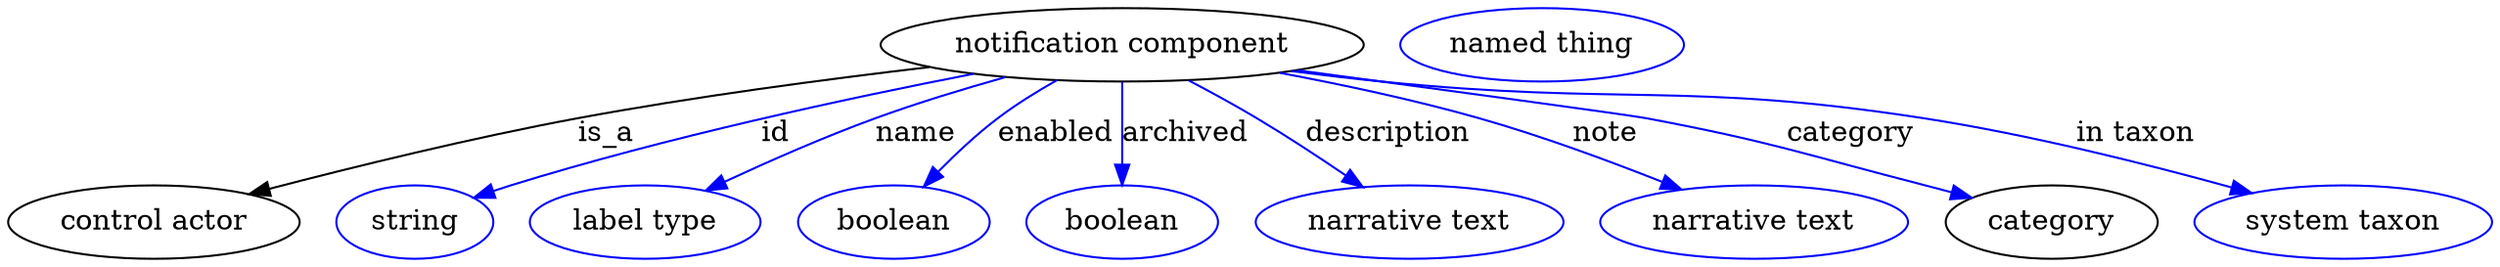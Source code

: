 digraph {
	graph [bb="0,0,1215.3,123"];
	node [label="\N"];
	"notification component"	 [height=0.5,
		label="notification component",
		pos="545.49,105",
		width=3.2858];
	"control actor"	 [height=0.5,
		pos="71.494,18",
		width=1.9859];
	"notification component" -> "control actor"	 [label=is_a,
		lp="293.49,61.5",
		pos="e,119.93,31.42 449.37,94.483 398.64,88.305 335.47,79.619 279.49,69 228.43,59.312 171.11,44.997 129.59,33.997"];
	id	 [color=blue,
		height=0.5,
		label=string,
		pos="199.49,18",
		width=1.0652];
	"notification component" -> id	 [color=blue,
		label=id,
		lp="367.49,61.5",
		pos="e,228.65,29.735 469.59,91.157 408.57,79.155 321.05,59.961 246.49,36 243.76,35.123 240.96,34.175 238.15,33.188",
		style=solid];
	name	 [color=blue,
		height=0.5,
		label="label type",
		pos="312.49,18",
		width=1.5707];
	"notification component" -> name	 [color=blue,
		label=name,
		lp="444.49,61.5",
		pos="e,342.91,33.234 486.79,89.305 466.83,83.5 444.51,76.493 424.49,69 399.92,59.799 373.14,47.687 351.94,37.576",
		style=solid];
	enabled	 [color=blue,
		height=0.5,
		label=boolean,
		pos="433.49,18",
		width=1.2999];
	"notification component" -> enabled	 [color=blue,
		label=enabled,
		lp="512.99,61.5",
		pos="e,448.6,35.179 512.53,87.587 503.15,82.098 493.14,75.704 484.49,69 474.39,61.169 464.23,51.473 455.67,42.645",
		style=solid];
	archived	 [color=blue,
		height=0.5,
		label=boolean,
		pos="545.49,18",
		width=1.2999];
	"notification component" -> archived	 [color=blue,
		label=archived,
		lp="576.99,61.5",
		pos="e,545.49,36.003 545.49,86.974 545.49,75.192 545.49,59.561 545.49,46.158",
		style=solid];
	description	 [color=blue,
		height=0.5,
		label="narrative text",
		pos="685.49,18",
		width=2.0943];
	"notification component" -> description	 [color=blue,
		label=description,
		lp="676.49,61.5",
		pos="e,662.29,35.25 579.67,87.626 590.33,81.944 602.03,75.434 612.49,69 626.4,60.445 641.26,50.267 653.92,41.262",
		style=solid];
	note	 [color=blue,
		height=0.5,
		label="narrative text",
		pos="854.49,18",
		width=2.0943];
	"notification component" -> note	 [color=blue,
		label=note,
		lp="782.49,61.5",
		pos="e,818.07,33.832 625.02,91.608 655.47,85.733 690.36,78.087 721.49,69 751.07,60.368 783.36,48.059 808.71,37.697",
		style=solid];
	category	 [height=0.5,
		pos="999.49,18",
		width=1.4443];
	"notification component" -> category	 [color=blue,
		label=category,
		lp="903.49,61.5",
		pos="e,960.2,29.903 632.25,92.666 645.72,90.762 659.48,88.823 672.49,87 730.26,78.907 745.19,79.891 802.49,69 863.6,57.387 878.43,52.14 \
938.49,36 942.34,34.966 946.32,33.865 950.31,32.738",
		style=solid];
	"in taxon"	 [color=blue,
		height=0.5,
		label="system taxon",
		pos="1142.5,18",
		width=2.022];
	"notification component" -> "in taxon"	 [color=blue,
		label="in taxon",
		lp="1042.5,61.5",
		pos="e,1096.6,32.027 629.41,92.219 643.76,90.287 658.54,88.457 672.49,87 790.79,74.647 822.02,87.564 939.49,69 990.06,61.009 1046.5,46.368 \
1086.9,34.816",
		style=solid];
	"named thing_category"	 [color=blue,
		height=0.5,
		label="named thing",
		pos="751.49,105",
		width=1.9318];
}
